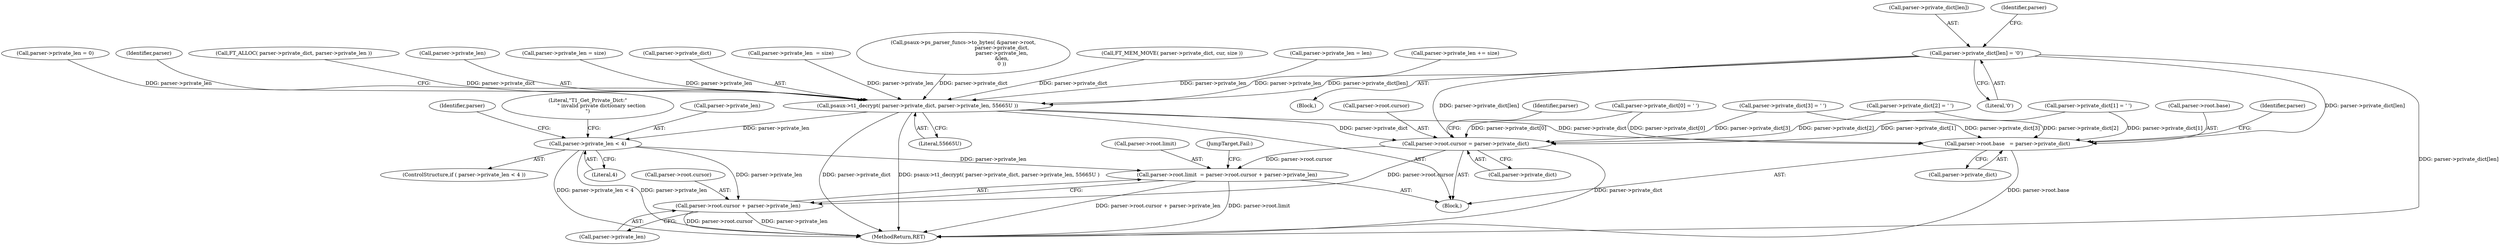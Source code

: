 digraph "0_savannah_e3058617f384cb6709f3878f753fa17aca9e3a30@array" {
"1000626" [label="(Call,parser->private_dict[len] = '\0')"];
"1000640" [label="(Call,psaux->t1_decrypt( parser->private_dict, parser->private_len, 55665U ))"];
"1000649" [label="(Call,parser->private_len < 4)"];
"1000708" [label="(Call,parser->root.limit  = parser->root.cursor + parser->private_len)"];
"1000714" [label="(Call,parser->root.cursor + parser->private_len)"];
"1000690" [label="(Call,parser->root.base   = parser->private_dict)"];
"1000699" [label="(Call,parser->root.cursor = parser->private_dict)"];
"1000641" [label="(Call,parser->private_dict)"];
"1000141" [label="(Block,)"];
"1000640" [label="(Call,psaux->t1_decrypt( parser->private_dict, parser->private_len, 55665U ))"];
"1000555" [label="(Call,parser->private_len  = size)"];
"1000656" [label="(Literal,\"T1_Get_Private_Dict:\"\n                 \" invalid private dictionary section\n\")"];
"1000699" [label="(Call,parser->root.cursor = parser->private_dict)"];
"1000607" [label="(Call,psaux->ps_parser_funcs->to_bytes( &parser->root,\n                                                parser->private_dict,\n                                                parser->private_len,\n                                                &len,\n                                                0 ))"];
"1000669" [label="(Call,parser->private_dict[1] = ' ')"];
"1000705" [label="(Call,parser->private_dict)"];
"1000634" [label="(Call,FT_MEM_MOVE( parser->private_dict, cur, size ))"];
"1000708" [label="(Call,parser->root.limit  = parser->root.cursor + parser->private_len)"];
"1000621" [label="(Call,parser->private_len = len)"];
"1000266" [label="(Call,parser->private_len += size)"];
"1000627" [label="(Call,parser->private_dict[len])"];
"1000650" [label="(Call,parser->private_len)"];
"1000691" [label="(Call,parser->root.base)"];
"1000596" [label="(Block,)"];
"1000647" [label="(Literal,55665U)"];
"1000632" [label="(Literal,'\0')"];
"1000715" [label="(Call,parser->root.cursor)"];
"1000229" [label="(Call,parser->private_len = 0)"];
"1000626" [label="(Call,parser->private_dict[len] = '\0')"];
"1000651" [label="(Identifier,parser)"];
"1000221" [label="(Call,FT_ALLOC( parser->private_dict, parser->private_len ))"];
"1000683" [label="(Call,parser->private_dict[3] = ' ')"];
"1000648" [label="(ControlStructure,if ( parser->private_len < 4 ))"];
"1000711" [label="(Identifier,parser)"];
"1000665" [label="(Identifier,parser)"];
"1000720" [label="(Call,parser->private_len)"];
"1000642" [label="(Identifier,parser)"];
"1000644" [label="(Call,parser->private_len)"];
"1000662" [label="(Call,parser->private_dict[0] = ' ')"];
"1000690" [label="(Call,parser->root.base   = parser->private_dict)"];
"1000653" [label="(Literal,4)"];
"1000727" [label="(MethodReturn,RET)"];
"1000536" [label="(Call,parser->private_len = size)"];
"1000696" [label="(Call,parser->private_dict)"];
"1000676" [label="(Call,parser->private_dict[2] = ' ')"];
"1000700" [label="(Call,parser->root.cursor)"];
"1000702" [label="(Identifier,parser)"];
"1000714" [label="(Call,parser->root.cursor + parser->private_len)"];
"1000709" [label="(Call,parser->root.limit)"];
"1000723" [label="(JumpTarget,Fail:)"];
"1000649" [label="(Call,parser->private_len < 4)"];
"1000626" -> "1000596"  [label="AST: "];
"1000626" -> "1000632"  [label="CFG: "];
"1000627" -> "1000626"  [label="AST: "];
"1000632" -> "1000626"  [label="AST: "];
"1000642" -> "1000626"  [label="CFG: "];
"1000626" -> "1000727"  [label="DDG: parser->private_dict[len]"];
"1000626" -> "1000640"  [label="DDG: parser->private_dict[len]"];
"1000626" -> "1000690"  [label="DDG: parser->private_dict[len]"];
"1000626" -> "1000699"  [label="DDG: parser->private_dict[len]"];
"1000640" -> "1000141"  [label="AST: "];
"1000640" -> "1000647"  [label="CFG: "];
"1000641" -> "1000640"  [label="AST: "];
"1000644" -> "1000640"  [label="AST: "];
"1000647" -> "1000640"  [label="AST: "];
"1000651" -> "1000640"  [label="CFG: "];
"1000640" -> "1000727"  [label="DDG: parser->private_dict"];
"1000640" -> "1000727"  [label="DDG: psaux->t1_decrypt( parser->private_dict, parser->private_len, 55665U )"];
"1000634" -> "1000640"  [label="DDG: parser->private_dict"];
"1000607" -> "1000640"  [label="DDG: parser->private_dict"];
"1000221" -> "1000640"  [label="DDG: parser->private_dict"];
"1000621" -> "1000640"  [label="DDG: parser->private_len"];
"1000266" -> "1000640"  [label="DDG: parser->private_len"];
"1000555" -> "1000640"  [label="DDG: parser->private_len"];
"1000229" -> "1000640"  [label="DDG: parser->private_len"];
"1000536" -> "1000640"  [label="DDG: parser->private_len"];
"1000640" -> "1000649"  [label="DDG: parser->private_len"];
"1000640" -> "1000690"  [label="DDG: parser->private_dict"];
"1000640" -> "1000699"  [label="DDG: parser->private_dict"];
"1000649" -> "1000648"  [label="AST: "];
"1000649" -> "1000653"  [label="CFG: "];
"1000650" -> "1000649"  [label="AST: "];
"1000653" -> "1000649"  [label="AST: "];
"1000656" -> "1000649"  [label="CFG: "];
"1000665" -> "1000649"  [label="CFG: "];
"1000649" -> "1000727"  [label="DDG: parser->private_len"];
"1000649" -> "1000727"  [label="DDG: parser->private_len < 4"];
"1000649" -> "1000708"  [label="DDG: parser->private_len"];
"1000649" -> "1000714"  [label="DDG: parser->private_len"];
"1000708" -> "1000141"  [label="AST: "];
"1000708" -> "1000714"  [label="CFG: "];
"1000709" -> "1000708"  [label="AST: "];
"1000714" -> "1000708"  [label="AST: "];
"1000723" -> "1000708"  [label="CFG: "];
"1000708" -> "1000727"  [label="DDG: parser->root.cursor + parser->private_len"];
"1000708" -> "1000727"  [label="DDG: parser->root.limit"];
"1000699" -> "1000708"  [label="DDG: parser->root.cursor"];
"1000714" -> "1000720"  [label="CFG: "];
"1000715" -> "1000714"  [label="AST: "];
"1000720" -> "1000714"  [label="AST: "];
"1000714" -> "1000727"  [label="DDG: parser->root.cursor"];
"1000714" -> "1000727"  [label="DDG: parser->private_len"];
"1000699" -> "1000714"  [label="DDG: parser->root.cursor"];
"1000690" -> "1000141"  [label="AST: "];
"1000690" -> "1000696"  [label="CFG: "];
"1000691" -> "1000690"  [label="AST: "];
"1000696" -> "1000690"  [label="AST: "];
"1000702" -> "1000690"  [label="CFG: "];
"1000690" -> "1000727"  [label="DDG: parser->root.base"];
"1000676" -> "1000690"  [label="DDG: parser->private_dict[2]"];
"1000669" -> "1000690"  [label="DDG: parser->private_dict[1]"];
"1000683" -> "1000690"  [label="DDG: parser->private_dict[3]"];
"1000662" -> "1000690"  [label="DDG: parser->private_dict[0]"];
"1000699" -> "1000141"  [label="AST: "];
"1000699" -> "1000705"  [label="CFG: "];
"1000700" -> "1000699"  [label="AST: "];
"1000705" -> "1000699"  [label="AST: "];
"1000711" -> "1000699"  [label="CFG: "];
"1000699" -> "1000727"  [label="DDG: parser->private_dict"];
"1000676" -> "1000699"  [label="DDG: parser->private_dict[2]"];
"1000669" -> "1000699"  [label="DDG: parser->private_dict[1]"];
"1000683" -> "1000699"  [label="DDG: parser->private_dict[3]"];
"1000662" -> "1000699"  [label="DDG: parser->private_dict[0]"];
}
